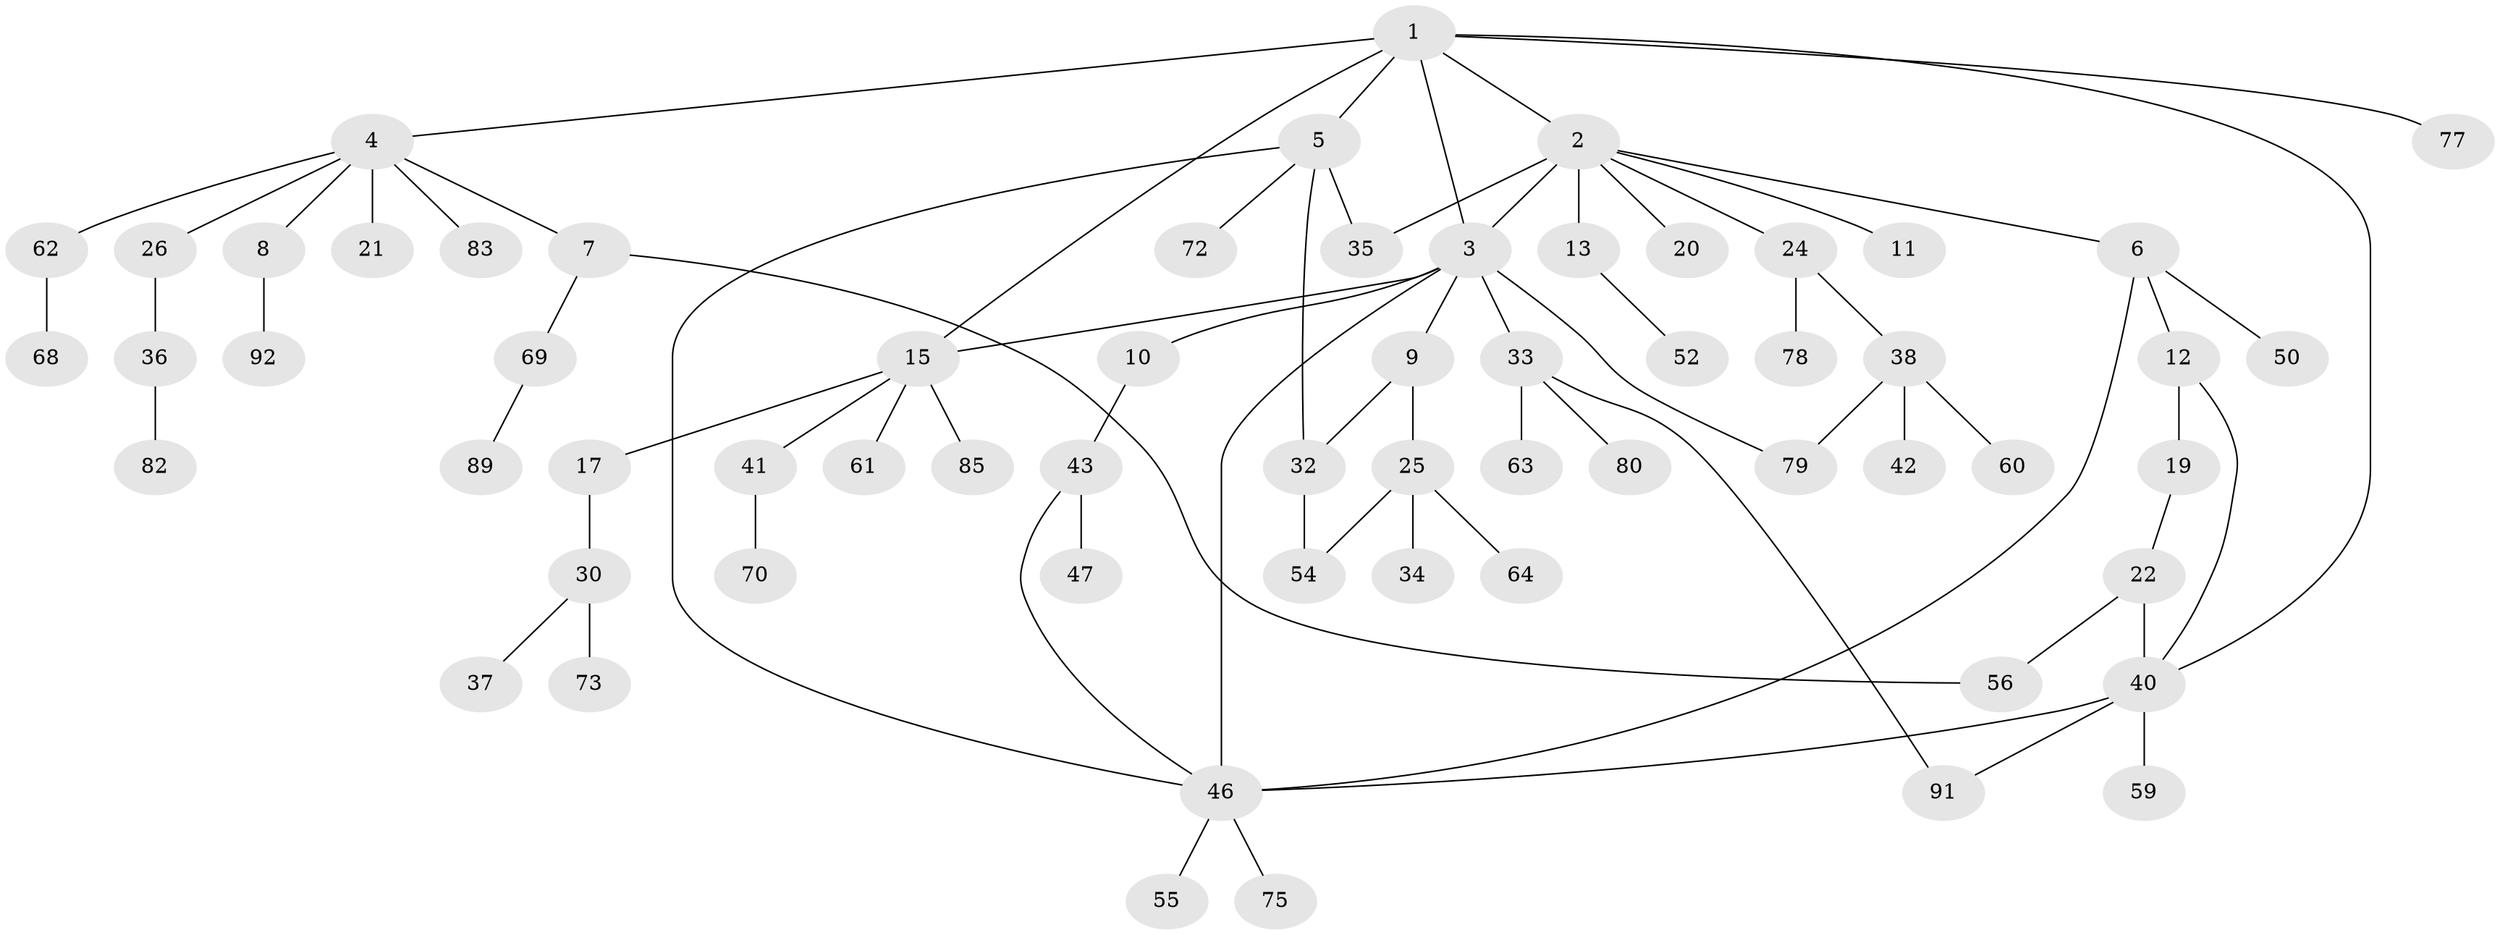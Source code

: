 // original degree distribution, {6: 0.043478260869565216, 7: 0.010869565217391304, 5: 0.05434782608695652, 4: 0.09782608695652174, 3: 0.15217391304347827, 2: 0.25, 1: 0.391304347826087}
// Generated by graph-tools (version 1.1) at 2025/41/03/06/25 10:41:25]
// undirected, 63 vertices, 76 edges
graph export_dot {
graph [start="1"]
  node [color=gray90,style=filled];
  1 [super="+66"];
  2 [super="+18"];
  3 [super="+74"];
  4 [super="+16"];
  5 [super="+28"];
  6 [super="+76"];
  7 [super="+14"];
  8 [super="+45"];
  9;
  10;
  11;
  12 [super="+23"];
  13;
  15 [super="+27"];
  17;
  19;
  20;
  21 [super="+31"];
  22 [super="+65"];
  24 [super="+48"];
  25 [super="+49"];
  26 [super="+29"];
  30 [super="+67"];
  32 [super="+44"];
  33 [super="+71"];
  34;
  35 [super="+39"];
  36 [super="+57"];
  37;
  38 [super="+84"];
  40 [super="+81"];
  41;
  42 [super="+87"];
  43 [super="+51"];
  46 [super="+53"];
  47;
  50 [super="+88"];
  52;
  54 [super="+58"];
  55;
  56;
  59;
  60;
  61;
  62;
  63;
  64;
  68;
  69 [super="+86"];
  70 [super="+90"];
  72;
  73;
  75;
  77;
  78;
  79;
  80;
  82;
  83;
  85;
  89;
  91;
  92;
  1 -- 2;
  1 -- 4;
  1 -- 5 [weight=2];
  1 -- 15;
  1 -- 77;
  1 -- 40;
  1 -- 3;
  2 -- 3;
  2 -- 6;
  2 -- 11;
  2 -- 13;
  2 -- 35 [weight=2];
  2 -- 20;
  2 -- 24;
  3 -- 9;
  3 -- 10;
  3 -- 33;
  3 -- 46;
  3 -- 79;
  3 -- 15;
  4 -- 7;
  4 -- 8;
  4 -- 26;
  4 -- 62;
  4 -- 83;
  4 -- 21;
  5 -- 46;
  5 -- 32;
  5 -- 72;
  5 -- 35;
  6 -- 12;
  6 -- 50;
  6 -- 46;
  7 -- 56;
  7 -- 69;
  8 -- 92;
  9 -- 25;
  9 -- 32;
  10 -- 43;
  12 -- 19;
  12 -- 40;
  13 -- 52;
  15 -- 17;
  15 -- 41;
  15 -- 61;
  15 -- 85;
  17 -- 30;
  19 -- 22;
  22 -- 56;
  22 -- 40;
  24 -- 38;
  24 -- 78;
  25 -- 34;
  25 -- 54;
  25 -- 64;
  26 -- 36;
  30 -- 37;
  30 -- 73;
  32 -- 54 [weight=2];
  33 -- 63;
  33 -- 80;
  33 -- 91;
  36 -- 82;
  38 -- 42;
  38 -- 60;
  38 -- 79;
  40 -- 59;
  40 -- 91;
  40 -- 46;
  41 -- 70;
  43 -- 47;
  43 -- 46;
  46 -- 75;
  46 -- 55;
  62 -- 68;
  69 -- 89;
}
